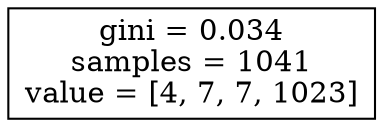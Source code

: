 digraph Tree {
node [shape=box] ;
0 [label="gini = 0.034\nsamples = 1041\nvalue = [4, 7, 7, 1023]"] ;
}